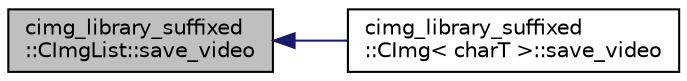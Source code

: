 digraph "cimg_library_suffixed::CImgList::save_video"
{
  edge [fontname="Helvetica",fontsize="10",labelfontname="Helvetica",labelfontsize="10"];
  node [fontname="Helvetica",fontsize="10",shape=record];
  rankdir="LR";
  Node583 [label="cimg_library_suffixed\l::CImgList::save_video",height=0.2,width=0.4,color="black", fillcolor="grey75", style="filled", fontcolor="black"];
  Node583 -> Node584 [dir="back",color="midnightblue",fontsize="10",style="solid",fontname="Helvetica"];
  Node584 [label="cimg_library_suffixed\l::CImg\< charT \>::save_video",height=0.2,width=0.4,color="black", fillcolor="white", style="filled",URL="$structcimg__library__suffixed_1_1_c_img.html#a1bdca455737facbfa2ca6fd959a39cd4",tooltip="Save volumetric image as a video, using the OpenCV library. "];
}
